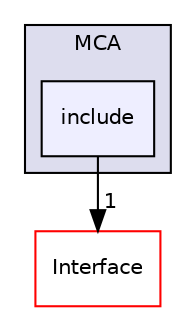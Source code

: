 digraph "include" {
  compound=true
  node [ fontsize="10", fontname="Helvetica"];
  edge [ labelfontsize="10", labelfontname="Helvetica"];
  subgraph clusterdir_cc874e13c482ea3fa3abdbcf18971e28 {
    graph [ bgcolor="#ddddee", pencolor="black", label="MCA" fontname="Helvetica", fontsize="10", URL="dir_cc874e13c482ea3fa3abdbcf18971e28.html"]
  dir_e1ada17bd8f8e4a694513e7ca767ba76 [shape=box, label="include", style="filled", fillcolor="#eeeeff", pencolor="black", URL="dir_e1ada17bd8f8e4a694513e7ca767ba76.html"];
  }
  dir_02ca47b57a818ac962843d1234b7dfd0 [shape=box label="Interface" fillcolor="white" style="filled" color="red" URL="dir_02ca47b57a818ac962843d1234b7dfd0.html"];
  dir_e1ada17bd8f8e4a694513e7ca767ba76->dir_02ca47b57a818ac962843d1234b7dfd0 [headlabel="1", labeldistance=1.5 headhref="dir_000030_000052.html"];
}
